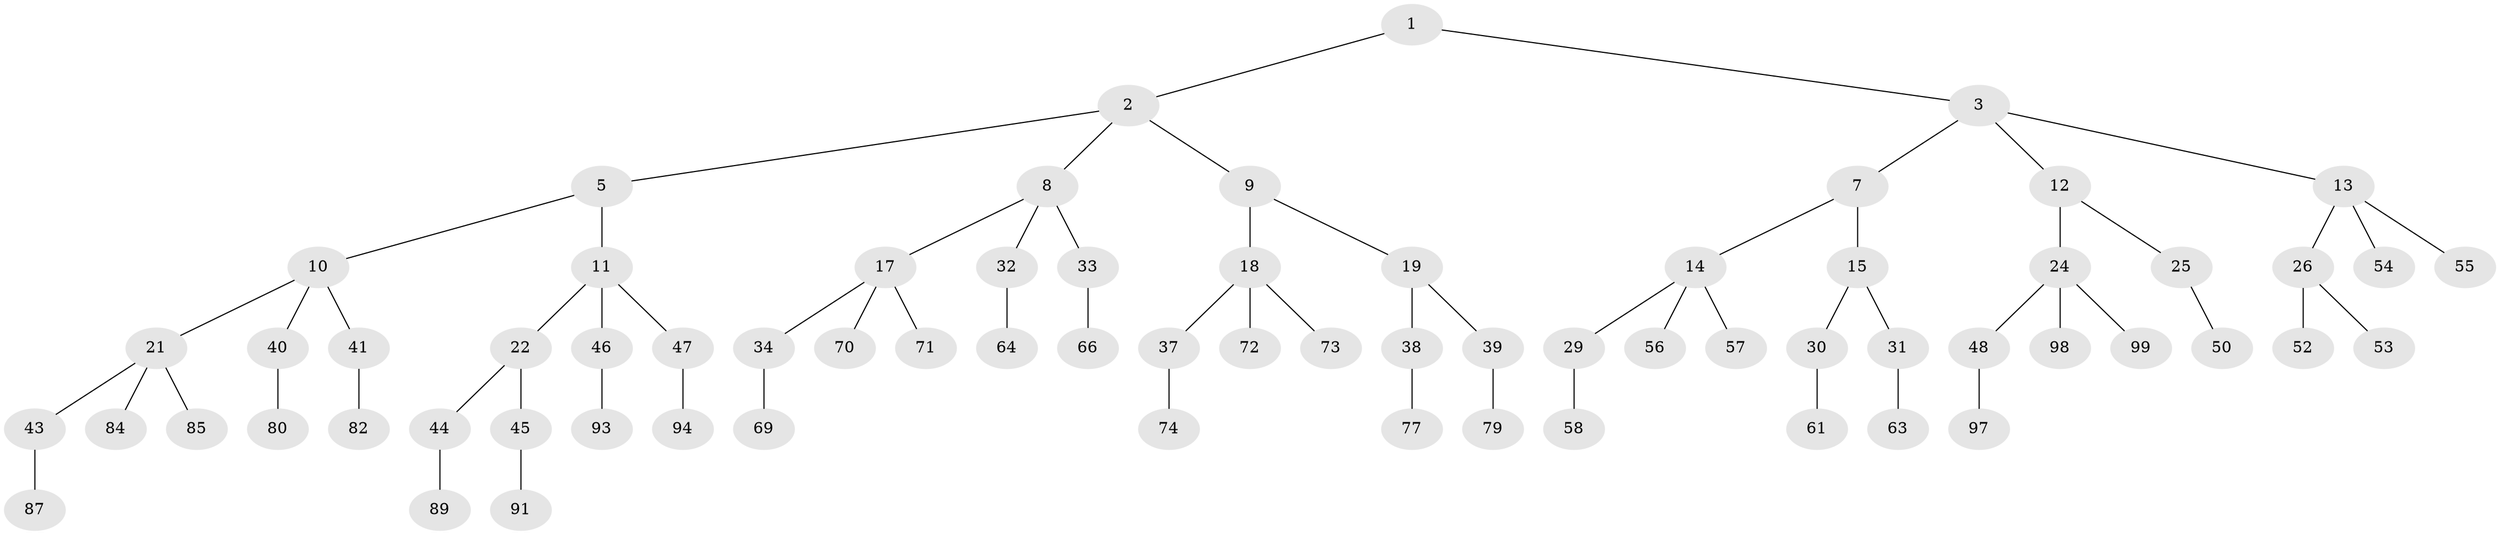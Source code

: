 // original degree distribution, {2: 0.02, 3: 0.48, 1: 0.5}
// Generated by graph-tools (version 1.1) at 2025/38/02/21/25 10:38:56]
// undirected, 70 vertices, 69 edges
graph export_dot {
graph [start="1"]
  node [color=gray90,style=filled];
  1;
  2 [latent=1,super="+4"];
  3 [latent=1,super="+6"];
  5 [latent=0.5];
  7 [latent=0.5];
  8 [latent=0.333333,super="+16"];
  9 [latent=0.333333];
  10 [latent=0.333333,super="+20"];
  11 [latent=0.333333,super="+23"];
  12 [latent=0.333333];
  13 [latent=0.333333,super="+27"];
  14 [latent=0.333333,super="+28"];
  15 [latent=0.333333];
  17 [latent=0.25,super="+35"];
  18 [latent=0.25,super="+36"];
  19 [latent=0.25];
  21 [latent=0.25,super="+42"];
  22 [latent=0.25];
  24 [latent=0.25,super="+49"];
  25 [latent=0.25,super="+51"];
  26 [latent=0.25];
  29 [latent=0.25,super="+59"];
  30 [latent=0.25,super="+60"];
  31 [latent=0.25,super="+62"];
  32 [latent=0.2,super="+65"];
  33 [latent=0.2,super="+67"];
  34 [latent=0.2,super="+68"];
  37 [latent=0.2,super="+75"];
  38 [latent=0.2,super="+76"];
  39 [latent=0.2,super="+78"];
  40 [latent=0.2,super="+81"];
  41 [latent=0.2,super="+83"];
  43 [latent=0.2,super="+86"];
  44 [latent=0.2,super="+88"];
  45 [latent=0.2,super="+90"];
  46 [latent=0.2,super="+92"];
  47 [latent=0.2,super="+95"];
  48 [latent=0.2,super="+96"];
  50 [latent=0.2,super="+100"];
  52 [latent=0.2];
  53 [latent=0.2];
  54 [latent=0.2];
  55 [latent=0.2];
  56 [latent=0.2];
  57 [latent=0.2];
  58 [latent=0.2];
  61 [latent=0.2];
  63 [latent=0.2];
  64 [latent=0.166667];
  66 [latent=0.166667];
  69 [latent=0.166667];
  70 [latent=0.166667];
  71 [latent=0.166667];
  72 [latent=0.166667];
  73 [latent=0.166667];
  74 [latent=0.166667];
  77 [latent=0.166667];
  79 [latent=0.166667];
  80 [latent=0.166667];
  82 [latent=0.166667];
  84 [latent=0.166667];
  85 [latent=0.166667];
  87 [latent=0.166667];
  89 [latent=0.166667];
  91 [latent=0.166667];
  93 [latent=0.166667];
  94 [latent=0.166667];
  97 [latent=0.166667];
  98 [latent=0.166667];
  99 [latent=0.166667];
  1 -- 2;
  1 -- 3;
  2 -- 5;
  2 -- 8;
  2 -- 9;
  3 -- 7;
  3 -- 12;
  3 -- 13;
  5 -- 10;
  5 -- 11;
  7 -- 14;
  7 -- 15;
  8 -- 17;
  8 -- 33;
  8 -- 32;
  9 -- 18;
  9 -- 19;
  10 -- 21;
  10 -- 40;
  10 -- 41;
  11 -- 22;
  11 -- 46;
  11 -- 47;
  12 -- 24;
  12 -- 25;
  13 -- 26;
  13 -- 54;
  13 -- 55;
  14 -- 29;
  14 -- 56;
  14 -- 57;
  15 -- 30;
  15 -- 31;
  17 -- 34;
  17 -- 70;
  17 -- 71;
  18 -- 37;
  18 -- 72;
  18 -- 73;
  19 -- 38;
  19 -- 39;
  21 -- 43;
  21 -- 85;
  21 -- 84;
  22 -- 44;
  22 -- 45;
  24 -- 48;
  24 -- 98;
  24 -- 99;
  25 -- 50;
  26 -- 52;
  26 -- 53;
  29 -- 58;
  30 -- 61;
  31 -- 63;
  32 -- 64;
  33 -- 66;
  34 -- 69;
  37 -- 74;
  38 -- 77;
  39 -- 79;
  40 -- 80;
  41 -- 82;
  43 -- 87;
  44 -- 89;
  45 -- 91;
  46 -- 93;
  47 -- 94;
  48 -- 97;
}
